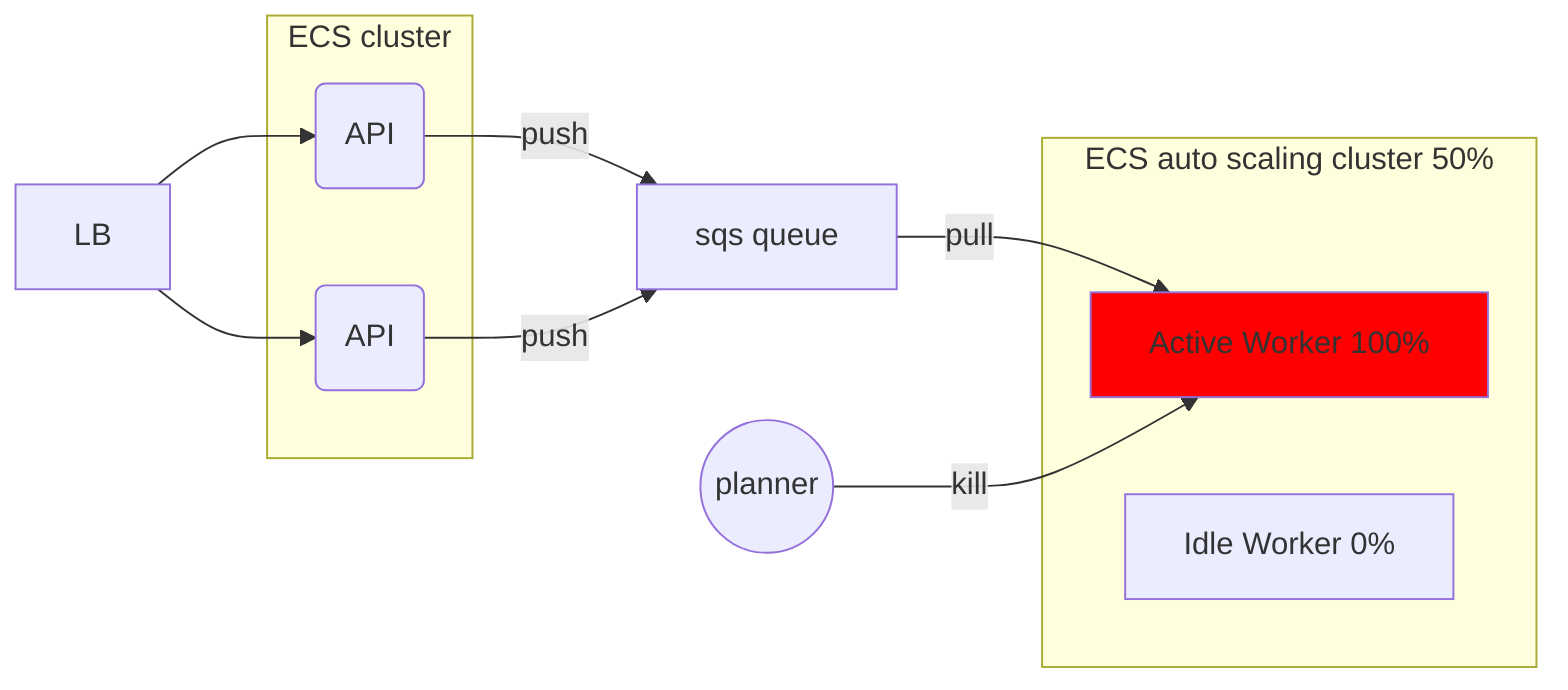 flowchart LR
style w1 fill:red
lb[LB] --> api1(API) & api2(API) --push--> q1
subgraph c1 [ECS cluster]
    api1
    api2
end
q1[sqs queue] --pull--> w1
subgraph c2 [ECS auto scaling cluster 50%]
    w2[Idle Worker 0%]
    w1[Active Worker 100%]
end
p1((planner)) --kill--> w1